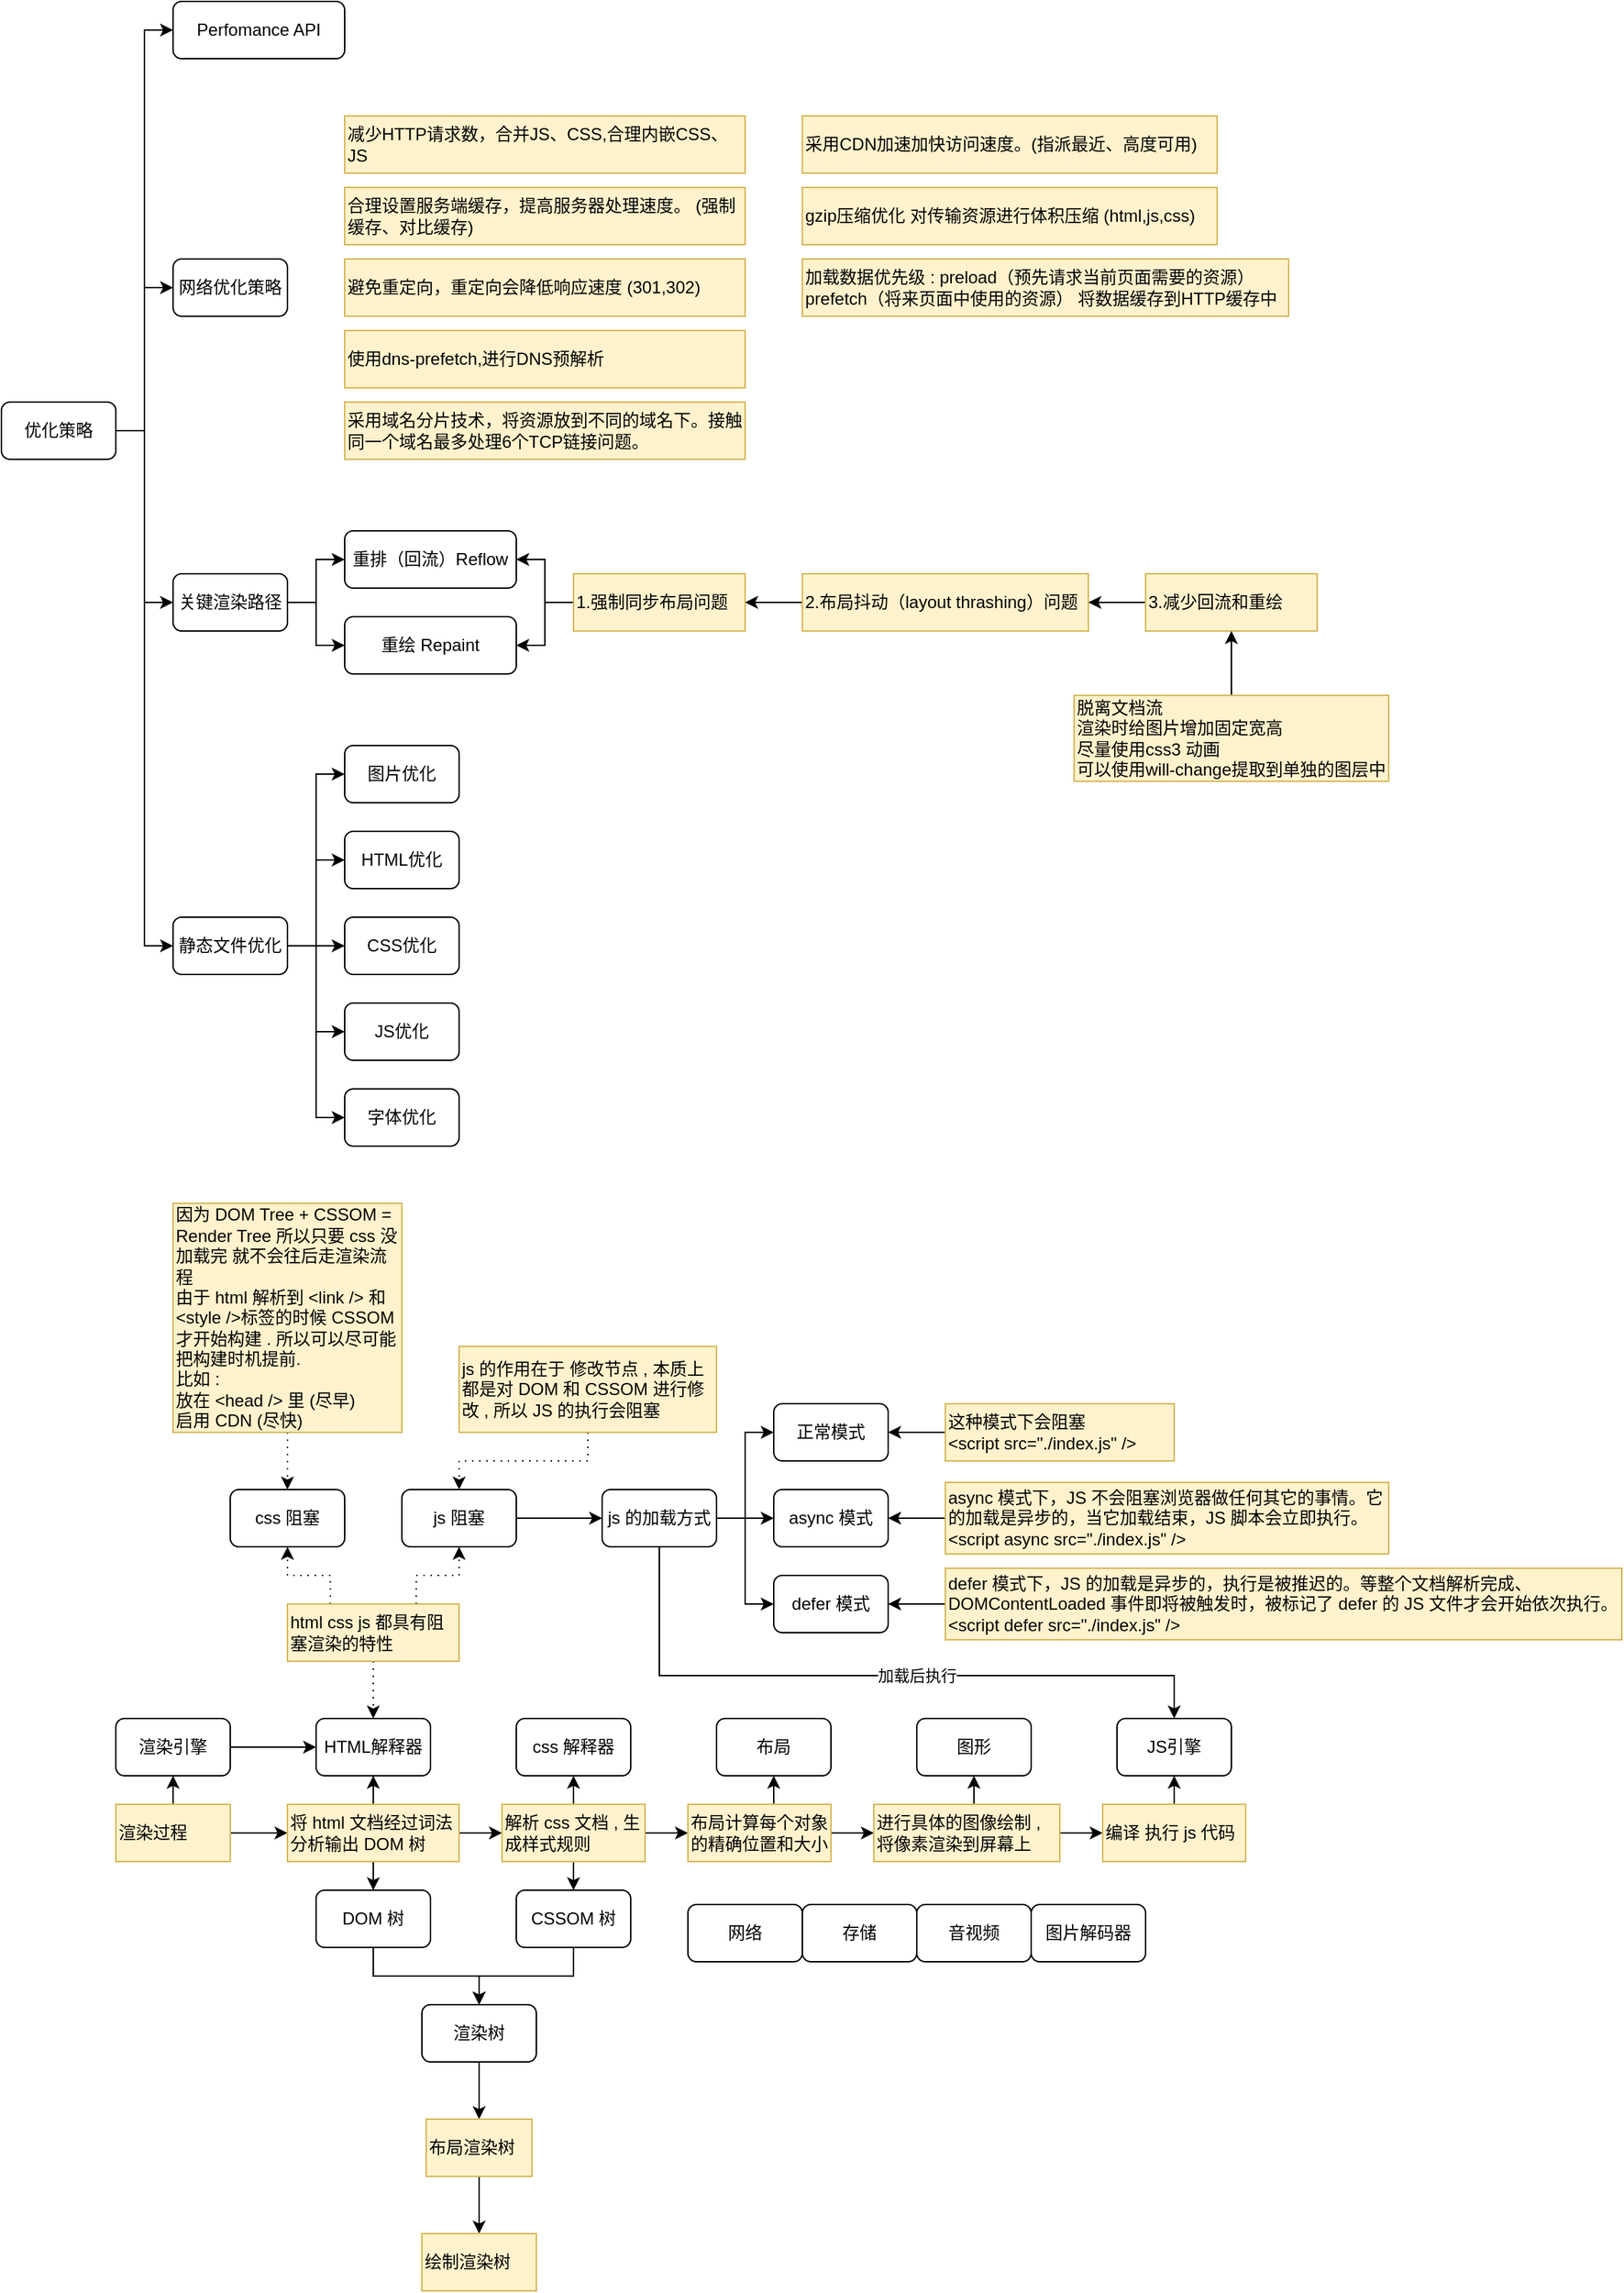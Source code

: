<mxfile version="24.4.13" type="github">
  <diagram name="第 1 页" id="fa3JzIOEpzAEIbz7c-mS">
    <mxGraphModel dx="1221" dy="725" grid="1" gridSize="10" guides="1" tooltips="1" connect="1" arrows="1" fold="1" page="1" pageScale="1" pageWidth="827" pageHeight="1169" math="0" shadow="0">
      <root>
        <mxCell id="0" />
        <mxCell id="1" parent="0" />
        <mxCell id="NSkligS_rQyxowmOvO4k-1" value="Perfomance API" style="rounded=1;whiteSpace=wrap;html=1;" parent="1" vertex="1">
          <mxGeometry x="160" y="40" width="120" height="40" as="geometry" />
        </mxCell>
        <mxCell id="NSkligS_rQyxowmOvO4k-12" style="edgeStyle=orthogonalEdgeStyle;rounded=0;orthogonalLoop=1;jettySize=auto;html=1;exitX=1;exitY=0.5;exitDx=0;exitDy=0;entryX=0;entryY=0.5;entryDx=0;entryDy=0;" parent="1" source="NSkligS_rQyxowmOvO4k-2" target="NSkligS_rQyxowmOvO4k-1" edge="1">
          <mxGeometry relative="1" as="geometry" />
        </mxCell>
        <mxCell id="NSkligS_rQyxowmOvO4k-13" style="edgeStyle=orthogonalEdgeStyle;rounded=0;orthogonalLoop=1;jettySize=auto;html=1;exitX=1;exitY=0.5;exitDx=0;exitDy=0;entryX=0;entryY=0.5;entryDx=0;entryDy=0;" parent="1" source="NSkligS_rQyxowmOvO4k-2" target="NSkligS_rQyxowmOvO4k-3" edge="1">
          <mxGeometry relative="1" as="geometry" />
        </mxCell>
        <mxCell id="NSkligS_rQyxowmOvO4k-14" style="edgeStyle=orthogonalEdgeStyle;rounded=0;orthogonalLoop=1;jettySize=auto;html=1;exitX=1;exitY=0.5;exitDx=0;exitDy=0;entryX=0;entryY=0.5;entryDx=0;entryDy=0;" parent="1" source="NSkligS_rQyxowmOvO4k-2" target="NSkligS_rQyxowmOvO4k-5" edge="1">
          <mxGeometry relative="1" as="geometry" />
        </mxCell>
        <mxCell id="NSkligS_rQyxowmOvO4k-15" style="edgeStyle=orthogonalEdgeStyle;rounded=0;orthogonalLoop=1;jettySize=auto;html=1;exitX=1;exitY=0.5;exitDx=0;exitDy=0;entryX=0;entryY=0.5;entryDx=0;entryDy=0;" parent="1" source="NSkligS_rQyxowmOvO4k-2" target="NSkligS_rQyxowmOvO4k-6" edge="1">
          <mxGeometry relative="1" as="geometry" />
        </mxCell>
        <mxCell id="NSkligS_rQyxowmOvO4k-2" value="优化策略" style="rounded=1;whiteSpace=wrap;html=1;" parent="1" vertex="1">
          <mxGeometry x="40" y="320" width="80" height="40" as="geometry" />
        </mxCell>
        <mxCell id="NSkligS_rQyxowmOvO4k-3" value="网络优化策略" style="rounded=1;whiteSpace=wrap;html=1;" parent="1" vertex="1">
          <mxGeometry x="160" y="220" width="80" height="40" as="geometry" />
        </mxCell>
        <mxCell id="NSkligS_rQyxowmOvO4k-31" style="edgeStyle=orthogonalEdgeStyle;rounded=0;orthogonalLoop=1;jettySize=auto;html=1;exitX=1;exitY=0.5;exitDx=0;exitDy=0;entryX=0;entryY=0.5;entryDx=0;entryDy=0;" parent="1" source="NSkligS_rQyxowmOvO4k-5" target="NSkligS_rQyxowmOvO4k-29" edge="1">
          <mxGeometry relative="1" as="geometry" />
        </mxCell>
        <mxCell id="NSkligS_rQyxowmOvO4k-33" style="edgeStyle=orthogonalEdgeStyle;rounded=0;orthogonalLoop=1;jettySize=auto;html=1;exitX=1;exitY=0.5;exitDx=0;exitDy=0;entryX=0;entryY=0.5;entryDx=0;entryDy=0;" parent="1" source="NSkligS_rQyxowmOvO4k-5" target="NSkligS_rQyxowmOvO4k-30" edge="1">
          <mxGeometry relative="1" as="geometry" />
        </mxCell>
        <mxCell id="NSkligS_rQyxowmOvO4k-5" value="关键渲染路径" style="rounded=1;whiteSpace=wrap;html=1;" parent="1" vertex="1">
          <mxGeometry x="160" y="440" width="80" height="40" as="geometry" />
        </mxCell>
        <mxCell id="NSkligS_rQyxowmOvO4k-16" style="edgeStyle=orthogonalEdgeStyle;rounded=0;orthogonalLoop=1;jettySize=auto;html=1;exitX=1;exitY=0.5;exitDx=0;exitDy=0;entryX=0;entryY=0.5;entryDx=0;entryDy=0;" parent="1" source="NSkligS_rQyxowmOvO4k-6" target="NSkligS_rQyxowmOvO4k-7" edge="1">
          <mxGeometry relative="1" as="geometry" />
        </mxCell>
        <mxCell id="NSkligS_rQyxowmOvO4k-17" style="edgeStyle=orthogonalEdgeStyle;rounded=0;orthogonalLoop=1;jettySize=auto;html=1;exitX=1;exitY=0.5;exitDx=0;exitDy=0;entryX=0;entryY=0.5;entryDx=0;entryDy=0;" parent="1" source="NSkligS_rQyxowmOvO4k-6" target="NSkligS_rQyxowmOvO4k-8" edge="1">
          <mxGeometry relative="1" as="geometry" />
        </mxCell>
        <mxCell id="NSkligS_rQyxowmOvO4k-18" style="edgeStyle=orthogonalEdgeStyle;rounded=0;orthogonalLoop=1;jettySize=auto;html=1;exitX=1;exitY=0.5;exitDx=0;exitDy=0;entryX=0;entryY=0.5;entryDx=0;entryDy=0;" parent="1" source="NSkligS_rQyxowmOvO4k-6" target="NSkligS_rQyxowmOvO4k-9" edge="1">
          <mxGeometry relative="1" as="geometry" />
        </mxCell>
        <mxCell id="NSkligS_rQyxowmOvO4k-19" style="edgeStyle=orthogonalEdgeStyle;rounded=0;orthogonalLoop=1;jettySize=auto;html=1;exitX=1;exitY=0.5;exitDx=0;exitDy=0;entryX=0;entryY=0.5;entryDx=0;entryDy=0;" parent="1" source="NSkligS_rQyxowmOvO4k-6" target="NSkligS_rQyxowmOvO4k-10" edge="1">
          <mxGeometry relative="1" as="geometry" />
        </mxCell>
        <mxCell id="NSkligS_rQyxowmOvO4k-20" style="edgeStyle=orthogonalEdgeStyle;rounded=0;orthogonalLoop=1;jettySize=auto;html=1;exitX=1;exitY=0.5;exitDx=0;exitDy=0;entryX=0;entryY=0.5;entryDx=0;entryDy=0;" parent="1" source="NSkligS_rQyxowmOvO4k-6" target="NSkligS_rQyxowmOvO4k-11" edge="1">
          <mxGeometry relative="1" as="geometry" />
        </mxCell>
        <mxCell id="NSkligS_rQyxowmOvO4k-6" value="静态文件优化" style="rounded=1;whiteSpace=wrap;html=1;" parent="1" vertex="1">
          <mxGeometry x="160" y="680" width="80" height="40" as="geometry" />
        </mxCell>
        <mxCell id="NSkligS_rQyxowmOvO4k-7" value="图片优化" style="rounded=1;whiteSpace=wrap;html=1;" parent="1" vertex="1">
          <mxGeometry x="280" y="560" width="80" height="40" as="geometry" />
        </mxCell>
        <mxCell id="NSkligS_rQyxowmOvO4k-8" value="HTML优化" style="rounded=1;whiteSpace=wrap;html=1;" parent="1" vertex="1">
          <mxGeometry x="280" y="620" width="80" height="40" as="geometry" />
        </mxCell>
        <mxCell id="NSkligS_rQyxowmOvO4k-9" value="CSS优化" style="rounded=1;whiteSpace=wrap;html=1;" parent="1" vertex="1">
          <mxGeometry x="280" y="680" width="80" height="40" as="geometry" />
        </mxCell>
        <mxCell id="NSkligS_rQyxowmOvO4k-10" value="JS优化" style="rounded=1;whiteSpace=wrap;html=1;" parent="1" vertex="1">
          <mxGeometry x="280" y="740" width="80" height="40" as="geometry" />
        </mxCell>
        <mxCell id="NSkligS_rQyxowmOvO4k-11" value="字体优化" style="rounded=1;whiteSpace=wrap;html=1;" parent="1" vertex="1">
          <mxGeometry x="280" y="800" width="80" height="40" as="geometry" />
        </mxCell>
        <mxCell id="NSkligS_rQyxowmOvO4k-21" value="减少HTTP请求数，合并JS、CSS,合理内嵌CSS、JS" style="text;html=1;align=left;verticalAlign=middle;whiteSpace=wrap;rounded=0;fillColor=#fff2cc;strokeColor=#d6b656;" parent="1" vertex="1">
          <mxGeometry x="280" y="120" width="280" height="40" as="geometry" />
        </mxCell>
        <mxCell id="NSkligS_rQyxowmOvO4k-22" value="合理设置服务端缓存，提高服务器处理速度。 (强制缓存、对比缓存)" style="text;html=1;align=left;verticalAlign=middle;whiteSpace=wrap;rounded=0;fillColor=#fff2cc;strokeColor=#d6b656;" parent="1" vertex="1">
          <mxGeometry x="280" y="170" width="280" height="40" as="geometry" />
        </mxCell>
        <mxCell id="NSkligS_rQyxowmOvO4k-23" value="避免重定向，重定向会降低响应速度 (301,302)" style="text;html=1;align=left;verticalAlign=middle;whiteSpace=wrap;rounded=0;fillColor=#fff2cc;strokeColor=#d6b656;" parent="1" vertex="1">
          <mxGeometry x="280" y="220" width="280" height="40" as="geometry" />
        </mxCell>
        <mxCell id="NSkligS_rQyxowmOvO4k-24" value="使用dns-prefetch,进行DNS预解析" style="text;html=1;align=left;verticalAlign=middle;whiteSpace=wrap;rounded=0;fillColor=#fff2cc;strokeColor=#d6b656;" parent="1" vertex="1">
          <mxGeometry x="280" y="270" width="280" height="40" as="geometry" />
        </mxCell>
        <mxCell id="NSkligS_rQyxowmOvO4k-25" value="采用域名分片技术，将资源放到不同的域名下。接触同一个域名最多处理6个TCP链接问题。" style="text;html=1;align=left;verticalAlign=middle;whiteSpace=wrap;rounded=0;fillColor=#fff2cc;strokeColor=#d6b656;" parent="1" vertex="1">
          <mxGeometry x="280" y="320" width="280" height="40" as="geometry" />
        </mxCell>
        <mxCell id="NSkligS_rQyxowmOvO4k-26" value="采用CDN加速加快访问速度。(指派最近、高度可用)" style="text;html=1;align=left;verticalAlign=middle;whiteSpace=wrap;rounded=0;fillColor=#fff2cc;strokeColor=#d6b656;" parent="1" vertex="1">
          <mxGeometry x="600" y="120" width="290" height="40" as="geometry" />
        </mxCell>
        <mxCell id="NSkligS_rQyxowmOvO4k-27" value="gzip压缩优化 对传输资源进行体积压缩 (html,js,css)" style="text;html=1;align=left;verticalAlign=middle;whiteSpace=wrap;rounded=0;fillColor=#fff2cc;strokeColor=#d6b656;" parent="1" vertex="1">
          <mxGeometry x="600" y="170" width="290" height="40" as="geometry" />
        </mxCell>
        <mxCell id="NSkligS_rQyxowmOvO4k-28" value="加载数据优先级 : preload（预先请求当前页面需要的资源） prefetch（将来页面中使用的资源） 将数据缓存到HTTP缓存中" style="text;html=1;align=left;verticalAlign=middle;whiteSpace=wrap;rounded=0;fillColor=#fff2cc;strokeColor=#d6b656;" parent="1" vertex="1">
          <mxGeometry x="600" y="220" width="340" height="40" as="geometry" />
        </mxCell>
        <mxCell id="NSkligS_rQyxowmOvO4k-29" value="重排（回流）Reflow" style="rounded=1;whiteSpace=wrap;html=1;" parent="1" vertex="1">
          <mxGeometry x="280" y="410" width="120" height="40" as="geometry" />
        </mxCell>
        <mxCell id="NSkligS_rQyxowmOvO4k-30" value="重绘 Repaint" style="rounded=1;whiteSpace=wrap;html=1;" parent="1" vertex="1">
          <mxGeometry x="280" y="470" width="120" height="40" as="geometry" />
        </mxCell>
        <mxCell id="NSkligS_rQyxowmOvO4k-37" style="edgeStyle=orthogonalEdgeStyle;rounded=0;orthogonalLoop=1;jettySize=auto;html=1;exitX=0;exitY=0.5;exitDx=0;exitDy=0;" parent="1" source="NSkligS_rQyxowmOvO4k-34" target="NSkligS_rQyxowmOvO4k-29" edge="1">
          <mxGeometry relative="1" as="geometry" />
        </mxCell>
        <mxCell id="NSkligS_rQyxowmOvO4k-40" style="edgeStyle=orthogonalEdgeStyle;rounded=0;orthogonalLoop=1;jettySize=auto;html=1;exitX=0;exitY=0.5;exitDx=0;exitDy=0;entryX=1;entryY=0.5;entryDx=0;entryDy=0;" parent="1" source="NSkligS_rQyxowmOvO4k-34" target="NSkligS_rQyxowmOvO4k-30" edge="1">
          <mxGeometry relative="1" as="geometry" />
        </mxCell>
        <mxCell id="NSkligS_rQyxowmOvO4k-34" value="1.强制同步布局问题" style="text;html=1;align=left;verticalAlign=middle;whiteSpace=wrap;rounded=0;fillColor=#fff2cc;strokeColor=#d6b656;" parent="1" vertex="1">
          <mxGeometry x="440" y="440" width="120" height="40" as="geometry" />
        </mxCell>
        <mxCell id="NSkligS_rQyxowmOvO4k-38" style="edgeStyle=orthogonalEdgeStyle;rounded=0;orthogonalLoop=1;jettySize=auto;html=1;exitX=0;exitY=0.5;exitDx=0;exitDy=0;entryX=1;entryY=0.5;entryDx=0;entryDy=0;" parent="1" source="NSkligS_rQyxowmOvO4k-35" target="NSkligS_rQyxowmOvO4k-34" edge="1">
          <mxGeometry relative="1" as="geometry" />
        </mxCell>
        <mxCell id="NSkligS_rQyxowmOvO4k-35" value="2.布局抖动（layout thrashing）问题" style="text;html=1;align=left;verticalAlign=middle;whiteSpace=wrap;rounded=0;fillColor=#fff2cc;strokeColor=#d6b656;" parent="1" vertex="1">
          <mxGeometry x="600" y="440" width="200" height="40" as="geometry" />
        </mxCell>
        <mxCell id="NSkligS_rQyxowmOvO4k-39" style="edgeStyle=orthogonalEdgeStyle;rounded=0;orthogonalLoop=1;jettySize=auto;html=1;exitX=0;exitY=0.5;exitDx=0;exitDy=0;entryX=1;entryY=0.5;entryDx=0;entryDy=0;" parent="1" source="NSkligS_rQyxowmOvO4k-36" target="NSkligS_rQyxowmOvO4k-35" edge="1">
          <mxGeometry relative="1" as="geometry" />
        </mxCell>
        <mxCell id="NSkligS_rQyxowmOvO4k-36" value="3.减少回流和重绘" style="text;html=1;align=left;verticalAlign=middle;whiteSpace=wrap;rounded=0;fillColor=#fff2cc;strokeColor=#d6b656;" parent="1" vertex="1">
          <mxGeometry x="840" y="440" width="120" height="40" as="geometry" />
        </mxCell>
        <mxCell id="NSkligS_rQyxowmOvO4k-43" style="edgeStyle=orthogonalEdgeStyle;rounded=0;orthogonalLoop=1;jettySize=auto;html=1;exitX=0.5;exitY=0;exitDx=0;exitDy=0;entryX=0.5;entryY=1;entryDx=0;entryDy=0;" parent="1" source="NSkligS_rQyxowmOvO4k-41" target="NSkligS_rQyxowmOvO4k-36" edge="1">
          <mxGeometry relative="1" as="geometry" />
        </mxCell>
        <mxCell id="NSkligS_rQyxowmOvO4k-41" value="&lt;div&gt;脱离文档流&lt;/div&gt;&lt;div&gt;渲染时给图片增加固定宽高&lt;/div&gt;&lt;div&gt;尽量使用css3 动画&lt;/div&gt;&lt;div&gt;可以使用will-change提取到单独的图层中&lt;/div&gt;" style="text;html=1;align=left;verticalAlign=middle;whiteSpace=wrap;rounded=0;fillColor=#fff2cc;strokeColor=#d6b656;" parent="1" vertex="1">
          <mxGeometry x="790" y="525" width="220" height="60" as="geometry" />
        </mxCell>
        <mxCell id="zD0Xw_IBZpKbBdzINucS-46" style="edgeStyle=orthogonalEdgeStyle;rounded=0;orthogonalLoop=1;jettySize=auto;html=1;exitX=1;exitY=0.5;exitDx=0;exitDy=0;entryX=0;entryY=0.5;entryDx=0;entryDy=0;" parent="1" source="zD0Xw_IBZpKbBdzINucS-2" target="zD0Xw_IBZpKbBdzINucS-4" edge="1">
          <mxGeometry relative="1" as="geometry" />
        </mxCell>
        <mxCell id="zD0Xw_IBZpKbBdzINucS-2" value="渲染引擎" style="rounded=1;whiteSpace=wrap;html=1;" parent="1" vertex="1">
          <mxGeometry x="120" y="1240" width="80" height="40" as="geometry" />
        </mxCell>
        <mxCell id="zD0Xw_IBZpKbBdzINucS-3" value="JS引擎" style="rounded=1;whiteSpace=wrap;html=1;" parent="1" vertex="1">
          <mxGeometry x="820" y="1240" width="80" height="40" as="geometry" />
        </mxCell>
        <mxCell id="zD0Xw_IBZpKbBdzINucS-4" value="HTML解释器" style="rounded=1;whiteSpace=wrap;html=1;" parent="1" vertex="1">
          <mxGeometry x="260" y="1240" width="80" height="40" as="geometry" />
        </mxCell>
        <mxCell id="zD0Xw_IBZpKbBdzINucS-11" value="图片解码器" style="rounded=1;whiteSpace=wrap;html=1;" parent="1" vertex="1">
          <mxGeometry x="760" y="1370" width="80" height="40" as="geometry" />
        </mxCell>
        <mxCell id="zD0Xw_IBZpKbBdzINucS-12" value="音视频" style="rounded=1;whiteSpace=wrap;html=1;" parent="1" vertex="1">
          <mxGeometry x="680" y="1370" width="80" height="40" as="geometry" />
        </mxCell>
        <mxCell id="zD0Xw_IBZpKbBdzINucS-13" value="图形" style="rounded=1;whiteSpace=wrap;html=1;" parent="1" vertex="1">
          <mxGeometry x="680" y="1240" width="80" height="40" as="geometry" />
        </mxCell>
        <mxCell id="zD0Xw_IBZpKbBdzINucS-14" value="存储" style="rounded=1;whiteSpace=wrap;html=1;" parent="1" vertex="1">
          <mxGeometry x="600" y="1370" width="80" height="40" as="geometry" />
        </mxCell>
        <mxCell id="zD0Xw_IBZpKbBdzINucS-15" value="网络" style="rounded=1;whiteSpace=wrap;html=1;" parent="1" vertex="1">
          <mxGeometry x="520" y="1370" width="80" height="40" as="geometry" />
        </mxCell>
        <mxCell id="zD0Xw_IBZpKbBdzINucS-16" value="布局" style="rounded=1;whiteSpace=wrap;html=1;" parent="1" vertex="1">
          <mxGeometry x="540" y="1240" width="80" height="40" as="geometry" />
        </mxCell>
        <mxCell id="zD0Xw_IBZpKbBdzINucS-17" value="css 解释器" style="rounded=1;whiteSpace=wrap;html=1;" parent="1" vertex="1">
          <mxGeometry x="400" y="1240" width="80" height="40" as="geometry" />
        </mxCell>
        <mxCell id="zD0Xw_IBZpKbBdzINucS-23" style="edgeStyle=orthogonalEdgeStyle;rounded=0;orthogonalLoop=1;jettySize=auto;html=1;exitX=0.5;exitY=0;exitDx=0;exitDy=0;" parent="1" source="zD0Xw_IBZpKbBdzINucS-22" target="zD0Xw_IBZpKbBdzINucS-2" edge="1">
          <mxGeometry relative="1" as="geometry" />
        </mxCell>
        <mxCell id="zD0Xw_IBZpKbBdzINucS-31" style="edgeStyle=orthogonalEdgeStyle;rounded=0;orthogonalLoop=1;jettySize=auto;html=1;exitX=1;exitY=0.5;exitDx=0;exitDy=0;entryX=0;entryY=0.5;entryDx=0;entryDy=0;" parent="1" source="zD0Xw_IBZpKbBdzINucS-22" target="zD0Xw_IBZpKbBdzINucS-24" edge="1">
          <mxGeometry relative="1" as="geometry" />
        </mxCell>
        <mxCell id="zD0Xw_IBZpKbBdzINucS-22" value="渲染过程" style="text;html=1;align=left;verticalAlign=middle;whiteSpace=wrap;rounded=0;fillColor=#fff2cc;strokeColor=#d6b656;" parent="1" vertex="1">
          <mxGeometry x="120" y="1300" width="80" height="40" as="geometry" />
        </mxCell>
        <mxCell id="zD0Xw_IBZpKbBdzINucS-33" style="edgeStyle=orthogonalEdgeStyle;rounded=0;orthogonalLoop=1;jettySize=auto;html=1;exitX=1;exitY=0.5;exitDx=0;exitDy=0;entryX=0;entryY=0.5;entryDx=0;entryDy=0;" parent="1" source="zD0Xw_IBZpKbBdzINucS-24" target="zD0Xw_IBZpKbBdzINucS-26" edge="1">
          <mxGeometry relative="1" as="geometry" />
        </mxCell>
        <mxCell id="zD0Xw_IBZpKbBdzINucS-40" style="edgeStyle=orthogonalEdgeStyle;rounded=0;orthogonalLoop=1;jettySize=auto;html=1;exitX=0.5;exitY=0;exitDx=0;exitDy=0;" parent="1" source="zD0Xw_IBZpKbBdzINucS-24" target="zD0Xw_IBZpKbBdzINucS-4" edge="1">
          <mxGeometry relative="1" as="geometry" />
        </mxCell>
        <mxCell id="zD0Xw_IBZpKbBdzINucS-55" style="edgeStyle=orthogonalEdgeStyle;rounded=0;orthogonalLoop=1;jettySize=auto;html=1;exitX=0.5;exitY=1;exitDx=0;exitDy=0;entryX=0.5;entryY=0;entryDx=0;entryDy=0;" parent="1" source="zD0Xw_IBZpKbBdzINucS-24" target="zD0Xw_IBZpKbBdzINucS-52" edge="1">
          <mxGeometry relative="1" as="geometry" />
        </mxCell>
        <mxCell id="zD0Xw_IBZpKbBdzINucS-24" value="将 html 文档经过词法分析输出 DOM 树" style="text;html=1;align=left;verticalAlign=middle;whiteSpace=wrap;rounded=0;fillColor=#fff2cc;strokeColor=#d6b656;" parent="1" vertex="1">
          <mxGeometry x="240" y="1300" width="120" height="40" as="geometry" />
        </mxCell>
        <mxCell id="zD0Xw_IBZpKbBdzINucS-34" style="edgeStyle=orthogonalEdgeStyle;rounded=0;orthogonalLoop=1;jettySize=auto;html=1;exitX=1;exitY=0.5;exitDx=0;exitDy=0;entryX=0;entryY=0.5;entryDx=0;entryDy=0;" parent="1" source="zD0Xw_IBZpKbBdzINucS-26" target="zD0Xw_IBZpKbBdzINucS-27" edge="1">
          <mxGeometry relative="1" as="geometry" />
        </mxCell>
        <mxCell id="zD0Xw_IBZpKbBdzINucS-41" style="edgeStyle=orthogonalEdgeStyle;rounded=0;orthogonalLoop=1;jettySize=auto;html=1;exitX=0.5;exitY=0;exitDx=0;exitDy=0;entryX=0.5;entryY=1;entryDx=0;entryDy=0;" parent="1" source="zD0Xw_IBZpKbBdzINucS-26" target="zD0Xw_IBZpKbBdzINucS-17" edge="1">
          <mxGeometry relative="1" as="geometry" />
        </mxCell>
        <mxCell id="zD0Xw_IBZpKbBdzINucS-56" style="edgeStyle=orthogonalEdgeStyle;rounded=0;orthogonalLoop=1;jettySize=auto;html=1;exitX=0.5;exitY=1;exitDx=0;exitDy=0;entryX=0.5;entryY=0;entryDx=0;entryDy=0;" parent="1" source="zD0Xw_IBZpKbBdzINucS-26" target="zD0Xw_IBZpKbBdzINucS-51" edge="1">
          <mxGeometry relative="1" as="geometry" />
        </mxCell>
        <mxCell id="zD0Xw_IBZpKbBdzINucS-26" value="解析 css 文档 , 生成样式规则" style="text;html=1;align=left;verticalAlign=middle;whiteSpace=wrap;rounded=0;fillColor=#fff2cc;strokeColor=#d6b656;" parent="1" vertex="1">
          <mxGeometry x="390" y="1300" width="100" height="40" as="geometry" />
        </mxCell>
        <mxCell id="zD0Xw_IBZpKbBdzINucS-35" style="edgeStyle=orthogonalEdgeStyle;rounded=0;orthogonalLoop=1;jettySize=auto;html=1;exitX=1;exitY=0.5;exitDx=0;exitDy=0;entryX=0;entryY=0.5;entryDx=0;entryDy=0;" parent="1" source="zD0Xw_IBZpKbBdzINucS-27" target="zD0Xw_IBZpKbBdzINucS-28" edge="1">
          <mxGeometry relative="1" as="geometry" />
        </mxCell>
        <mxCell id="zD0Xw_IBZpKbBdzINucS-42" style="edgeStyle=orthogonalEdgeStyle;rounded=0;orthogonalLoop=1;jettySize=auto;html=1;exitX=0.5;exitY=0;exitDx=0;exitDy=0;entryX=0.5;entryY=1;entryDx=0;entryDy=0;" parent="1" source="zD0Xw_IBZpKbBdzINucS-27" target="zD0Xw_IBZpKbBdzINucS-16" edge="1">
          <mxGeometry relative="1" as="geometry" />
        </mxCell>
        <mxCell id="zD0Xw_IBZpKbBdzINucS-27" value="布局计算每个对象的精确位置和大小" style="text;html=1;align=left;verticalAlign=middle;whiteSpace=wrap;rounded=0;fillColor=#fff2cc;strokeColor=#d6b656;" parent="1" vertex="1">
          <mxGeometry x="520" y="1300" width="100" height="40" as="geometry" />
        </mxCell>
        <mxCell id="zD0Xw_IBZpKbBdzINucS-36" style="edgeStyle=orthogonalEdgeStyle;rounded=0;orthogonalLoop=1;jettySize=auto;html=1;exitX=1;exitY=0.5;exitDx=0;exitDy=0;" parent="1" source="zD0Xw_IBZpKbBdzINucS-28" target="zD0Xw_IBZpKbBdzINucS-29" edge="1">
          <mxGeometry relative="1" as="geometry" />
        </mxCell>
        <mxCell id="zD0Xw_IBZpKbBdzINucS-43" style="edgeStyle=orthogonalEdgeStyle;rounded=0;orthogonalLoop=1;jettySize=auto;html=1;exitX=0.5;exitY=0;exitDx=0;exitDy=0;entryX=0.5;entryY=1;entryDx=0;entryDy=0;" parent="1" source="zD0Xw_IBZpKbBdzINucS-28" target="zD0Xw_IBZpKbBdzINucS-13" edge="1">
          <mxGeometry relative="1" as="geometry" />
        </mxCell>
        <mxCell id="zD0Xw_IBZpKbBdzINucS-28" value="进行具体的图像绘制 , 将像素渲染到屏幕上" style="text;html=1;align=left;verticalAlign=middle;whiteSpace=wrap;rounded=0;fillColor=#fff2cc;strokeColor=#d6b656;" parent="1" vertex="1">
          <mxGeometry x="650" y="1300" width="130" height="40" as="geometry" />
        </mxCell>
        <mxCell id="zD0Xw_IBZpKbBdzINucS-44" style="edgeStyle=orthogonalEdgeStyle;rounded=0;orthogonalLoop=1;jettySize=auto;html=1;exitX=0.5;exitY=0;exitDx=0;exitDy=0;" parent="1" source="zD0Xw_IBZpKbBdzINucS-29" target="zD0Xw_IBZpKbBdzINucS-3" edge="1">
          <mxGeometry relative="1" as="geometry" />
        </mxCell>
        <mxCell id="zD0Xw_IBZpKbBdzINucS-29" value="编译 执行 js 代码" style="text;html=1;align=left;verticalAlign=middle;whiteSpace=wrap;rounded=0;fillColor=#fff2cc;strokeColor=#d6b656;" parent="1" vertex="1">
          <mxGeometry x="810" y="1300" width="100" height="40" as="geometry" />
        </mxCell>
        <mxCell id="zD0Xw_IBZpKbBdzINucS-32" style="edgeStyle=orthogonalEdgeStyle;rounded=0;orthogonalLoop=1;jettySize=auto;html=1;exitX=0.5;exitY=1;exitDx=0;exitDy=0;" parent="1" source="zD0Xw_IBZpKbBdzINucS-4" target="zD0Xw_IBZpKbBdzINucS-4" edge="1">
          <mxGeometry relative="1" as="geometry" />
        </mxCell>
        <mxCell id="zD0Xw_IBZpKbBdzINucS-47" value="css 阻塞" style="rounded=1;whiteSpace=wrap;html=1;" parent="1" vertex="1">
          <mxGeometry x="200" y="1080" width="80" height="40" as="geometry" />
        </mxCell>
        <mxCell id="zD0Xw_IBZpKbBdzINucS-77" style="edgeStyle=orthogonalEdgeStyle;rounded=0;orthogonalLoop=1;jettySize=auto;html=1;exitX=1;exitY=0.5;exitDx=0;exitDy=0;entryX=0;entryY=0.5;entryDx=0;entryDy=0;" parent="1" source="zD0Xw_IBZpKbBdzINucS-48" target="zD0Xw_IBZpKbBdzINucS-74" edge="1">
          <mxGeometry relative="1" as="geometry" />
        </mxCell>
        <mxCell id="zD0Xw_IBZpKbBdzINucS-78" style="edgeStyle=orthogonalEdgeStyle;rounded=0;orthogonalLoop=1;jettySize=auto;html=1;exitX=1;exitY=0.5;exitDx=0;exitDy=0;entryX=0;entryY=0.5;entryDx=0;entryDy=0;" parent="1" source="zD0Xw_IBZpKbBdzINucS-48" target="zD0Xw_IBZpKbBdzINucS-76" edge="1">
          <mxGeometry relative="1" as="geometry" />
        </mxCell>
        <mxCell id="zD0Xw_IBZpKbBdzINucS-79" style="edgeStyle=orthogonalEdgeStyle;rounded=0;orthogonalLoop=1;jettySize=auto;html=1;exitX=1;exitY=0.5;exitDx=0;exitDy=0;entryX=0;entryY=0.5;entryDx=0;entryDy=0;" parent="1" source="zD0Xw_IBZpKbBdzINucS-48" target="zD0Xw_IBZpKbBdzINucS-75" edge="1">
          <mxGeometry relative="1" as="geometry" />
        </mxCell>
        <mxCell id="MznTz92uBUtgQGI_7qWU-1" style="edgeStyle=orthogonalEdgeStyle;rounded=0;orthogonalLoop=1;jettySize=auto;html=1;exitX=0.5;exitY=1;exitDx=0;exitDy=0;entryX=0.5;entryY=0;entryDx=0;entryDy=0;" edge="1" parent="1" source="zD0Xw_IBZpKbBdzINucS-48" target="zD0Xw_IBZpKbBdzINucS-3">
          <mxGeometry relative="1" as="geometry">
            <Array as="points">
              <mxPoint x="500" y="1210" />
              <mxPoint x="860" y="1210" />
            </Array>
          </mxGeometry>
        </mxCell>
        <mxCell id="MznTz92uBUtgQGI_7qWU-2" value="加载后执行" style="edgeLabel;html=1;align=center;verticalAlign=middle;resizable=0;points=[];" vertex="1" connectable="0" parent="MznTz92uBUtgQGI_7qWU-1">
          <mxGeometry x="0.124" y="-2" relative="1" as="geometry">
            <mxPoint y="-2" as="offset" />
          </mxGeometry>
        </mxCell>
        <mxCell id="zD0Xw_IBZpKbBdzINucS-48" value="js 的加载方式" style="rounded=1;whiteSpace=wrap;html=1;" parent="1" vertex="1">
          <mxGeometry x="460" y="1080" width="80" height="40" as="geometry" />
        </mxCell>
        <mxCell id="zD0Xw_IBZpKbBdzINucS-73" style="edgeStyle=orthogonalEdgeStyle;rounded=0;orthogonalLoop=1;jettySize=auto;html=1;exitX=1;exitY=0.5;exitDx=0;exitDy=0;entryX=0;entryY=0.5;entryDx=0;entryDy=0;" parent="1" source="zD0Xw_IBZpKbBdzINucS-49" target="zD0Xw_IBZpKbBdzINucS-48" edge="1">
          <mxGeometry relative="1" as="geometry" />
        </mxCell>
        <mxCell id="zD0Xw_IBZpKbBdzINucS-49" value="js 阻塞" style="rounded=1;whiteSpace=wrap;html=1;" parent="1" vertex="1">
          <mxGeometry x="320" y="1080" width="80" height="40" as="geometry" />
        </mxCell>
        <mxCell id="zD0Xw_IBZpKbBdzINucS-59" style="edgeStyle=orthogonalEdgeStyle;rounded=0;orthogonalLoop=1;jettySize=auto;html=1;exitX=0.5;exitY=1;exitDx=0;exitDy=0;" parent="1" source="zD0Xw_IBZpKbBdzINucS-50" target="zD0Xw_IBZpKbBdzINucS-57" edge="1">
          <mxGeometry relative="1" as="geometry" />
        </mxCell>
        <mxCell id="zD0Xw_IBZpKbBdzINucS-50" value="渲染树" style="rounded=1;whiteSpace=wrap;html=1;" parent="1" vertex="1">
          <mxGeometry x="334" y="1440" width="80" height="40" as="geometry" />
        </mxCell>
        <mxCell id="zD0Xw_IBZpKbBdzINucS-54" style="edgeStyle=orthogonalEdgeStyle;rounded=0;orthogonalLoop=1;jettySize=auto;html=1;exitX=0.5;exitY=1;exitDx=0;exitDy=0;entryX=0.5;entryY=0;entryDx=0;entryDy=0;" parent="1" source="zD0Xw_IBZpKbBdzINucS-51" target="zD0Xw_IBZpKbBdzINucS-50" edge="1">
          <mxGeometry relative="1" as="geometry" />
        </mxCell>
        <mxCell id="zD0Xw_IBZpKbBdzINucS-51" value="CSSOM 树" style="rounded=1;whiteSpace=wrap;html=1;" parent="1" vertex="1">
          <mxGeometry x="400" y="1360" width="80" height="40" as="geometry" />
        </mxCell>
        <mxCell id="zD0Xw_IBZpKbBdzINucS-53" style="edgeStyle=orthogonalEdgeStyle;rounded=0;orthogonalLoop=1;jettySize=auto;html=1;exitX=0.5;exitY=1;exitDx=0;exitDy=0;entryX=0.5;entryY=0;entryDx=0;entryDy=0;" parent="1" source="zD0Xw_IBZpKbBdzINucS-52" target="zD0Xw_IBZpKbBdzINucS-50" edge="1">
          <mxGeometry relative="1" as="geometry" />
        </mxCell>
        <mxCell id="zD0Xw_IBZpKbBdzINucS-52" value="DOM 树" style="rounded=1;whiteSpace=wrap;html=1;" parent="1" vertex="1">
          <mxGeometry x="260" y="1360" width="80" height="40" as="geometry" />
        </mxCell>
        <mxCell id="zD0Xw_IBZpKbBdzINucS-60" style="edgeStyle=orthogonalEdgeStyle;rounded=0;orthogonalLoop=1;jettySize=auto;html=1;exitX=0.5;exitY=1;exitDx=0;exitDy=0;" parent="1" source="zD0Xw_IBZpKbBdzINucS-57" target="zD0Xw_IBZpKbBdzINucS-58" edge="1">
          <mxGeometry relative="1" as="geometry" />
        </mxCell>
        <mxCell id="zD0Xw_IBZpKbBdzINucS-57" value="&lt;span style=&quot;text-align: center;&quot;&gt;布局渲染树&lt;/span&gt;" style="text;html=1;align=left;verticalAlign=middle;whiteSpace=wrap;rounded=0;fillColor=#fff2cc;strokeColor=#d6b656;" parent="1" vertex="1">
          <mxGeometry x="337" y="1520" width="74" height="40" as="geometry" />
        </mxCell>
        <mxCell id="zD0Xw_IBZpKbBdzINucS-58" value="&lt;span style=&quot;text-align: center;&quot;&gt;绘制渲染树&lt;/span&gt;" style="text;html=1;align=left;verticalAlign=middle;whiteSpace=wrap;rounded=0;fillColor=#fff2cc;strokeColor=#d6b656;" parent="1" vertex="1">
          <mxGeometry x="334" y="1600" width="80" height="40" as="geometry" />
        </mxCell>
        <mxCell id="zD0Xw_IBZpKbBdzINucS-62" style="edgeStyle=orthogonalEdgeStyle;rounded=0;orthogonalLoop=1;jettySize=auto;html=1;exitX=0.5;exitY=1;exitDx=0;exitDy=0;entryX=0.5;entryY=0;entryDx=0;entryDy=0;dashed=1;dashPattern=1 4;" parent="1" source="zD0Xw_IBZpKbBdzINucS-61" target="zD0Xw_IBZpKbBdzINucS-4" edge="1">
          <mxGeometry relative="1" as="geometry" />
        </mxCell>
        <mxCell id="zD0Xw_IBZpKbBdzINucS-67" style="edgeStyle=orthogonalEdgeStyle;rounded=0;orthogonalLoop=1;jettySize=auto;html=1;exitX=0.25;exitY=0;exitDx=0;exitDy=0;dashed=1;dashPattern=1 4;" parent="1" source="zD0Xw_IBZpKbBdzINucS-61" target="zD0Xw_IBZpKbBdzINucS-47" edge="1">
          <mxGeometry relative="1" as="geometry" />
        </mxCell>
        <mxCell id="zD0Xw_IBZpKbBdzINucS-68" style="edgeStyle=orthogonalEdgeStyle;rounded=0;orthogonalLoop=1;jettySize=auto;html=1;exitX=0.75;exitY=0;exitDx=0;exitDy=0;entryX=0.5;entryY=1;entryDx=0;entryDy=0;dashed=1;dashPattern=1 4;" parent="1" source="zD0Xw_IBZpKbBdzINucS-61" target="zD0Xw_IBZpKbBdzINucS-49" edge="1">
          <mxGeometry relative="1" as="geometry" />
        </mxCell>
        <mxCell id="zD0Xw_IBZpKbBdzINucS-61" value="html css js 都具有阻塞渲染的特性" style="text;html=1;align=left;verticalAlign=middle;whiteSpace=wrap;rounded=0;fillColor=#fff2cc;strokeColor=#d6b656;" parent="1" vertex="1">
          <mxGeometry x="240" y="1160" width="120" height="40" as="geometry" />
        </mxCell>
        <mxCell id="zD0Xw_IBZpKbBdzINucS-70" style="edgeStyle=orthogonalEdgeStyle;rounded=0;orthogonalLoop=1;jettySize=auto;html=1;exitX=0.5;exitY=1;exitDx=0;exitDy=0;entryX=0.5;entryY=0;entryDx=0;entryDy=0;dashed=1;dashPattern=1 4;" parent="1" source="zD0Xw_IBZpKbBdzINucS-69" target="zD0Xw_IBZpKbBdzINucS-47" edge="1">
          <mxGeometry relative="1" as="geometry" />
        </mxCell>
        <mxCell id="zD0Xw_IBZpKbBdzINucS-69" value="&lt;div&gt;因为 DOM Tree + CSSOM = Render Tree 所以只要 css 没加载完 就不会往后走渲染流程&lt;/div&gt;&lt;div&gt;由于 html 解析到 &amp;lt;link /&amp;gt; 和 &amp;lt;style /&amp;gt;标签的时候 CSSOM 才开始构建 . 所以可以尽可能把构建时机提前.&lt;/div&gt;&lt;div&gt;比如 :&lt;/div&gt;&lt;div&gt;放在 &amp;lt;head /&amp;gt; 里 (尽早)&lt;/div&gt;&lt;div&gt;启用 CDN (尽快)&lt;/div&gt;" style="text;html=1;align=left;verticalAlign=middle;whiteSpace=wrap;rounded=0;fillColor=#fff2cc;strokeColor=#d6b656;" parent="1" vertex="1">
          <mxGeometry x="160" y="880" width="160" height="160" as="geometry" />
        </mxCell>
        <mxCell id="zD0Xw_IBZpKbBdzINucS-72" style="edgeStyle=orthogonalEdgeStyle;rounded=0;orthogonalLoop=1;jettySize=auto;html=1;exitX=0.5;exitY=1;exitDx=0;exitDy=0;dashed=1;dashPattern=1 4;" parent="1" source="zD0Xw_IBZpKbBdzINucS-71" target="zD0Xw_IBZpKbBdzINucS-49" edge="1">
          <mxGeometry relative="1" as="geometry" />
        </mxCell>
        <mxCell id="zD0Xw_IBZpKbBdzINucS-71" value="js 的作用在于 修改节点 , 本质上都是对 DOM 和 CSSOM 进行修改 , 所以 JS 的执行会阻塞" style="text;html=1;align=left;verticalAlign=middle;whiteSpace=wrap;rounded=0;fillColor=#fff2cc;strokeColor=#d6b656;" parent="1" vertex="1">
          <mxGeometry x="360" y="980" width="180" height="60" as="geometry" />
        </mxCell>
        <mxCell id="zD0Xw_IBZpKbBdzINucS-74" value="正常模式" style="rounded=1;whiteSpace=wrap;html=1;" parent="1" vertex="1">
          <mxGeometry x="580" y="1020" width="80" height="40" as="geometry" />
        </mxCell>
        <mxCell id="zD0Xw_IBZpKbBdzINucS-75" value="async 模式" style="rounded=1;whiteSpace=wrap;html=1;" parent="1" vertex="1">
          <mxGeometry x="580" y="1080" width="80" height="40" as="geometry" />
        </mxCell>
        <mxCell id="zD0Xw_IBZpKbBdzINucS-76" value="defer 模式" style="rounded=1;whiteSpace=wrap;html=1;" parent="1" vertex="1">
          <mxGeometry x="580" y="1140" width="80" height="40" as="geometry" />
        </mxCell>
        <mxCell id="zD0Xw_IBZpKbBdzINucS-81" style="edgeStyle=orthogonalEdgeStyle;rounded=0;orthogonalLoop=1;jettySize=auto;html=1;exitX=0;exitY=0.5;exitDx=0;exitDy=0;" parent="1" source="zD0Xw_IBZpKbBdzINucS-80" target="zD0Xw_IBZpKbBdzINucS-74" edge="1">
          <mxGeometry relative="1" as="geometry">
            <mxPoint x="807" y="1080" as="sourcePoint" />
          </mxGeometry>
        </mxCell>
        <mxCell id="zD0Xw_IBZpKbBdzINucS-80" value="这种模式下会阻塞&lt;div&gt;&amp;lt;script src=&quot;./index.js&quot; /&amp;gt;&lt;br&gt;&lt;/div&gt;" style="text;html=1;align=left;verticalAlign=middle;whiteSpace=wrap;rounded=0;fillColor=#fff2cc;strokeColor=#d6b656;" parent="1" vertex="1">
          <mxGeometry x="700" y="1020" width="160" height="40" as="geometry" />
        </mxCell>
        <mxCell id="zD0Xw_IBZpKbBdzINucS-84" style="edgeStyle=orthogonalEdgeStyle;rounded=0;orthogonalLoop=1;jettySize=auto;html=1;exitX=0;exitY=0.5;exitDx=0;exitDy=0;entryX=1;entryY=0.5;entryDx=0;entryDy=0;" parent="1" source="zD0Xw_IBZpKbBdzINucS-82" target="zD0Xw_IBZpKbBdzINucS-75" edge="1">
          <mxGeometry relative="1" as="geometry" />
        </mxCell>
        <mxCell id="zD0Xw_IBZpKbBdzINucS-82" value="&lt;div&gt;&lt;div&gt;async 模式下，JS 不会阻塞浏览器做任何其它的事情。它的加载是异步的，当它加载结束，JS 脚本会立即执行。&lt;/div&gt;&lt;div&gt;&amp;lt;script async src=&quot;./index.js&quot; /&amp;gt;&lt;/div&gt;&lt;/div&gt;" style="text;html=1;align=left;verticalAlign=middle;whiteSpace=wrap;rounded=0;fillColor=#fff2cc;strokeColor=#d6b656;" parent="1" vertex="1">
          <mxGeometry x="700" y="1075" width="310" height="50" as="geometry" />
        </mxCell>
        <mxCell id="zD0Xw_IBZpKbBdzINucS-85" style="edgeStyle=orthogonalEdgeStyle;rounded=0;orthogonalLoop=1;jettySize=auto;html=1;exitX=0;exitY=0.5;exitDx=0;exitDy=0;entryX=1;entryY=0.5;entryDx=0;entryDy=0;" parent="1" source="zD0Xw_IBZpKbBdzINucS-83" target="zD0Xw_IBZpKbBdzINucS-76" edge="1">
          <mxGeometry relative="1" as="geometry" />
        </mxCell>
        <mxCell id="zD0Xw_IBZpKbBdzINucS-83" value="&lt;div&gt;&lt;div&gt;defer 模式下，JS 的加载是异步的，执行是被推迟的。等整个文档解析完成、DOMContentLoaded 事件即将被触发时，被标记了 defer 的 JS 文件才会开始依次执行。&lt;/div&gt;&lt;div&gt;&amp;lt;script defer src=&quot;./index.js&quot; /&amp;gt;&lt;/div&gt;&lt;/div&gt;" style="text;html=1;align=left;verticalAlign=middle;whiteSpace=wrap;rounded=0;fillColor=#fff2cc;strokeColor=#d6b656;" parent="1" vertex="1">
          <mxGeometry x="700" y="1135" width="473" height="50" as="geometry" />
        </mxCell>
      </root>
    </mxGraphModel>
  </diagram>
</mxfile>
